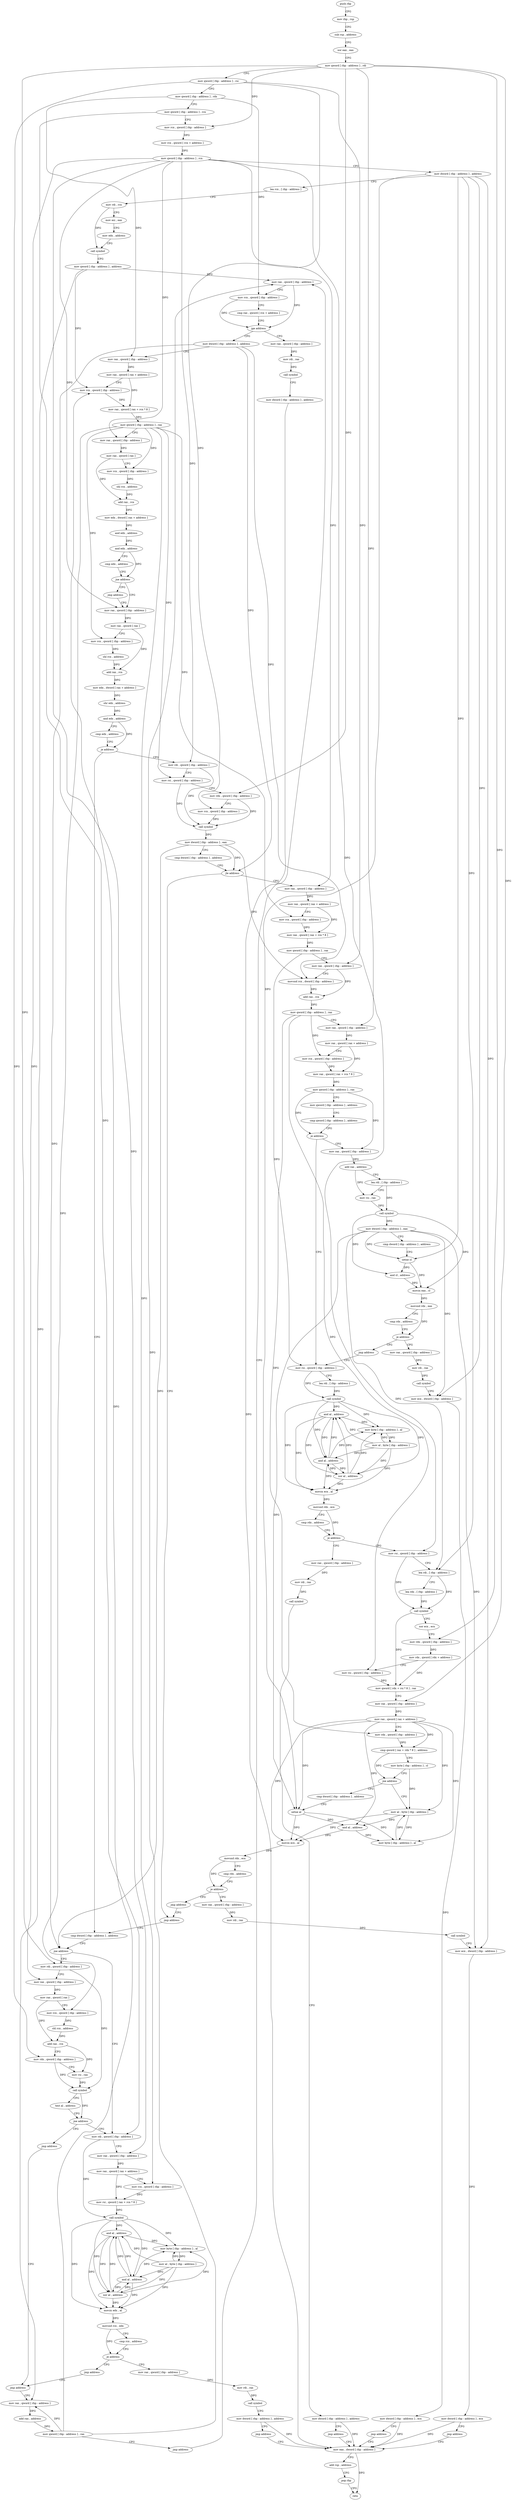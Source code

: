 digraph "func" {
"4302576" [label = "push rbp" ]
"4302577" [label = "mov rbp , rsp" ]
"4302580" [label = "sub rsp , address" ]
"4302587" [label = "xor eax , eax" ]
"4302589" [label = "mov qword [ rbp - address ] , rdi" ]
"4302593" [label = "mov qword [ rbp - address ] , rsi" ]
"4302597" [label = "mov qword [ rbp - address ] , rdx" ]
"4302601" [label = "mov qword [ rbp - address ] , rcx" ]
"4302605" [label = "mov rcx , qword [ rbp - address ]" ]
"4302609" [label = "mov rcx , qword [ rcx + address ]" ]
"4302616" [label = "mov qword [ rbp - address ] , rcx" ]
"4302620" [label = "mov dword [ rbp - address ] , address" ]
"4302627" [label = "lea rcx , [ rbp - address ]" ]
"4302631" [label = "mov rdi , rcx" ]
"4302634" [label = "mov esi , eax" ]
"4302636" [label = "mov edx , address" ]
"4302641" [label = "call symbol" ]
"4302646" [label = "mov qword [ rbp - address ] , address" ]
"4302654" [label = "mov rax , qword [ rbp - address ]" ]
"4303349" [label = "mov rax , qword [ rbp - address ]" ]
"4303353" [label = "mov rdi , rax" ]
"4303356" [label = "call symbol" ]
"4303361" [label = "mov dword [ rbp - address ] , address" ]
"4303368" [label = "mov eax , dword [ rbp - address ]" ]
"4302672" [label = "mov dword [ rbp - address ] , address" ]
"4302679" [label = "mov rax , qword [ rbp - address ]" ]
"4302683" [label = "mov rax , qword [ rax + address ]" ]
"4302687" [label = "mov rcx , qword [ rbp - address ]" ]
"4302691" [label = "mov rax , qword [ rax + rcx * 8 ]" ]
"4302695" [label = "mov qword [ rbp - address ] , rax" ]
"4302699" [label = "mov rax , qword [ rbp - address ]" ]
"4302703" [label = "mov rax , qword [ rax ]" ]
"4302706" [label = "mov rcx , qword [ rbp - address ]" ]
"4302710" [label = "shl rcx , address" ]
"4302714" [label = "add rax , rcx" ]
"4302717" [label = "mov edx , dword [ rax + address ]" ]
"4302720" [label = "and edx , address" ]
"4302726" [label = "and edx , address" ]
"4302729" [label = "cmp edx , address" ]
"4302732" [label = "jne address" ]
"4302743" [label = "mov rax , qword [ rbp - address ]" ]
"4302738" [label = "jmp address" ]
"4302747" [label = "mov rax , qword [ rax ]" ]
"4302750" [label = "mov rcx , qword [ rbp - address ]" ]
"4302754" [label = "shl rcx , address" ]
"4302758" [label = "add rax , rcx" ]
"4302761" [label = "mov edx , dword [ rax + address ]" ]
"4302764" [label = "shr edx , address" ]
"4302767" [label = "and edx , address" ]
"4302770" [label = "cmp edx , address" ]
"4302773" [label = "je address" ]
"4303186" [label = "cmp dword [ rbp - address ] , address" ]
"4302779" [label = "mov rdi , qword [ rbp - address ]" ]
"4303190" [label = "jne address" ]
"4303243" [label = "mov rdi , qword [ rbp - address ]" ]
"4303196" [label = "mov rdi , qword [ rbp - address ]" ]
"4302783" [label = "mov rsi , qword [ rbp - address ]" ]
"4302787" [label = "mov rdx , qword [ rbp - address ]" ]
"4302791" [label = "mov rcx , qword [ rbp - address ]" ]
"4302795" [label = "call symbol" ]
"4302800" [label = "mov dword [ rbp - address ] , eax" ]
"4302803" [label = "cmp dword [ rbp - address ] , address" ]
"4302807" [label = "jle address" ]
"4303181" [label = "jmp address" ]
"4302813" [label = "mov rax , qword [ rbp - address ]" ]
"4303247" [label = "mov rax , qword [ rbp - address ]" ]
"4303251" [label = "mov rax , qword [ rax + address ]" ]
"4303255" [label = "mov rcx , qword [ rbp - address ]" ]
"4303259" [label = "mov rsi , qword [ rax + rcx * 8 ]" ]
"4303263" [label = "call symbol" ]
"4303268" [label = "and al , address" ]
"4303270" [label = "mov byte [ rbp - address ] , al" ]
"4303273" [label = "mov al , byte [ rbp - address ]" ]
"4303276" [label = "xor al , address" ]
"4303278" [label = "and al , address" ]
"4303280" [label = "movzx edx , al" ]
"4303283" [label = "movsxd rcx , edx" ]
"4303286" [label = "cmp rcx , address" ]
"4303290" [label = "je address" ]
"4303320" [label = "jmp address" ]
"4303296" [label = "mov rax , qword [ rbp - address ]" ]
"4303200" [label = "mov rax , qword [ rbp - address ]" ]
"4303204" [label = "mov rax , qword [ rax ]" ]
"4303207" [label = "mov rcx , qword [ rbp - address ]" ]
"4303211" [label = "shl rcx , address" ]
"4303215" [label = "add rax , rcx" ]
"4303218" [label = "mov rdx , qword [ rbp - address ]" ]
"4303222" [label = "mov rsi , rax" ]
"4303225" [label = "call symbol" ]
"4303230" [label = "test al , address" ]
"4303232" [label = "jne address" ]
"4303238" [label = "jmp address" ]
"4302817" [label = "mov rax , qword [ rax + address ]" ]
"4302821" [label = "mov rcx , qword [ rbp - address ]" ]
"4302825" [label = "mov rax , qword [ rax + rcx * 8 ]" ]
"4302829" [label = "mov qword [ rbp - address ] , rax" ]
"4302833" [label = "mov rax , qword [ rbp - address ]" ]
"4302837" [label = "movsxd rcx , dword [ rbp - address ]" ]
"4302841" [label = "add rax , rcx" ]
"4302844" [label = "mov qword [ rbp - address ] , rax" ]
"4302851" [label = "mov rax , qword [ rbp - address ]" ]
"4302855" [label = "mov rax , qword [ rax + address ]" ]
"4302862" [label = "mov rcx , qword [ rbp - address ]" ]
"4302869" [label = "mov rax , qword [ rax + rcx * 8 ]" ]
"4302873" [label = "mov qword [ rbp - address ] , rax" ]
"4302877" [label = "mov qword [ rbp - address ] , address" ]
"4302885" [label = "cmp qword [ rbp - address ] , address" ]
"4302890" [label = "je address" ]
"4302975" [label = "mov rsi , qword [ rbp - address ]" ]
"4302896" [label = "mov rax , qword [ rbp - address ]" ]
"4303325" [label = "jmp address" ]
"4303300" [label = "mov rdi , rax" ]
"4303303" [label = "call symbol" ]
"4303308" [label = "mov dword [ rbp - address ] , address" ]
"4303315" [label = "jmp address" ]
"4302979" [label = "lea rdi , [ rbp - address ]" ]
"4302983" [label = "call symbol" ]
"4302988" [label = "and al , address" ]
"4302990" [label = "mov byte [ rbp - address ] , al" ]
"4302993" [label = "mov al , byte [ rbp - address ]" ]
"4302996" [label = "xor al , address" ]
"4302998" [label = "and al , address" ]
"4303000" [label = "movzx ecx , al" ]
"4303003" [label = "movsxd rdx , ecx" ]
"4303006" [label = "cmp rdx , address" ]
"4303010" [label = "je address" ]
"4303040" [label = "mov rsi , qword [ rbp - address ]" ]
"4303016" [label = "mov rax , qword [ rbp - address ]" ]
"4302900" [label = "add rax , address" ]
"4302906" [label = "lea rdi , [ rbp - address ]" ]
"4302910" [label = "mov rsi , rax" ]
"4302913" [label = "call symbol" ]
"4302918" [label = "mov dword [ rbp - address ] , eax" ]
"4302921" [label = "cmp dword [ rbp - address ] , address" ]
"4302925" [label = "setne cl" ]
"4302928" [label = "and cl , address" ]
"4302931" [label = "movzx eax , cl" ]
"4302934" [label = "movsxd rdx , eax" ]
"4302937" [label = "cmp rdx , address" ]
"4302941" [label = "je address" ]
"4302970" [label = "jmp address" ]
"4302947" [label = "mov rax , qword [ rbp - address ]" ]
"4303330" [label = "mov rax , qword [ rbp - address ]" ]
"4303371" [label = "add rsp , address" ]
"4303378" [label = "pop rbp" ]
"4303379" [label = "retn" ]
"4303044" [label = "lea rdi , [ rbp - address ]" ]
"4303048" [label = "lea rdx , [ rbp - address ]" ]
"4303052" [label = "call symbol" ]
"4303057" [label = "xor ecx , ecx" ]
"4303059" [label = "mov rdx , qword [ rbp - address ]" ]
"4303063" [label = "mov rdx , qword [ rdx + address ]" ]
"4303070" [label = "mov rsi , qword [ rbp - address ]" ]
"4303077" [label = "mov qword [ rdx + rsi * 8 ] , rax" ]
"4303081" [label = "mov rax , qword [ rbp - address ]" ]
"4303085" [label = "mov rax , qword [ rax + address ]" ]
"4303092" [label = "mov rdx , qword [ rbp - address ]" ]
"4303099" [label = "cmp qword [ rax + rdx * 8 ] , address" ]
"4303104" [label = "mov byte [ rbp - address ] , cl" ]
"4303110" [label = "jne address" ]
"4303129" [label = "mov al , byte [ rbp - address ]" ]
"4303116" [label = "cmp dword [ rbp - address ] , address" ]
"4303020" [label = "mov rdi , rax" ]
"4303023" [label = "call symbol" ]
"4303028" [label = "mov dword [ rbp - address ] , address" ]
"4303035" [label = "jmp address" ]
"4302951" [label = "mov rdi , rax" ]
"4302954" [label = "call symbol" ]
"4302959" [label = "mov ecx , dword [ rbp - address ]" ]
"4302962" [label = "mov dword [ rbp - address ] , ecx" ]
"4302965" [label = "jmp address" ]
"4303334" [label = "add rax , address" ]
"4303340" [label = "mov qword [ rbp - address ] , rax" ]
"4303344" [label = "jmp address" ]
"4303135" [label = "and al , address" ]
"4303137" [label = "movzx ecx , al" ]
"4303140" [label = "movsxd rdx , ecx" ]
"4303143" [label = "cmp rdx , address" ]
"4303147" [label = "je address" ]
"4303176" [label = "jmp address" ]
"4303153" [label = "mov rax , qword [ rbp - address ]" ]
"4303120" [label = "setne al" ]
"4303123" [label = "mov byte [ rbp - address ] , al" ]
"4302658" [label = "mov rcx , qword [ rbp - address ]" ]
"4302662" [label = "cmp rax , qword [ rcx + address ]" ]
"4302666" [label = "jge address" ]
"4303157" [label = "mov rdi , rax" ]
"4303160" [label = "call symbol" ]
"4303165" [label = "mov ecx , dword [ rbp - address ]" ]
"4303168" [label = "mov dword [ rbp - address ] , ecx" ]
"4303171" [label = "jmp address" ]
"4302576" -> "4302577" [ label = "CFG" ]
"4302577" -> "4302580" [ label = "CFG" ]
"4302580" -> "4302587" [ label = "CFG" ]
"4302587" -> "4302589" [ label = "CFG" ]
"4302589" -> "4302593" [ label = "CFG" ]
"4302589" -> "4302605" [ label = "DFG" ]
"4302589" -> "4302787" [ label = "DFG" ]
"4302589" -> "4303196" [ label = "DFG" ]
"4302589" -> "4302851" [ label = "DFG" ]
"4302589" -> "4303059" [ label = "DFG" ]
"4302589" -> "4303081" [ label = "DFG" ]
"4302593" -> "4302597" [ label = "CFG" ]
"4302593" -> "4302791" [ label = "DFG" ]
"4302593" -> "4303218" [ label = "DFG" ]
"4302593" -> "4302833" [ label = "DFG" ]
"4302597" -> "4302601" [ label = "CFG" ]
"4302597" -> "4302658" [ label = "DFG" ]
"4302597" -> "4302679" [ label = "DFG" ]
"4302601" -> "4302605" [ label = "CFG" ]
"4302601" -> "4303243" [ label = "DFG" ]
"4302605" -> "4302609" [ label = "DFG" ]
"4302609" -> "4302616" [ label = "DFG" ]
"4302616" -> "4302620" [ label = "CFG" ]
"4302616" -> "4302699" [ label = "DFG" ]
"4302616" -> "4302743" [ label = "DFG" ]
"4302616" -> "4302779" [ label = "DFG" ]
"4302616" -> "4303247" [ label = "DFG" ]
"4302616" -> "4303200" [ label = "DFG" ]
"4302616" -> "4302813" [ label = "DFG" ]
"4302616" -> "4303040" [ label = "DFG" ]
"4302620" -> "4302627" [ label = "CFG" ]
"4302620" -> "4302925" [ label = "DFG" ]
"4302620" -> "4302959" [ label = "DFG" ]
"4302620" -> "4303120" [ label = "DFG" ]
"4302620" -> "4303165" [ label = "DFG" ]
"4302620" -> "4303044" [ label = "DFG" ]
"4302627" -> "4302631" [ label = "CFG" ]
"4302631" -> "4302634" [ label = "CFG" ]
"4302631" -> "4302641" [ label = "DFG" ]
"4302634" -> "4302636" [ label = "CFG" ]
"4302636" -> "4302641" [ label = "CFG" ]
"4302641" -> "4302646" [ label = "CFG" ]
"4302646" -> "4302654" [ label = "DFG" ]
"4302646" -> "4302687" [ label = "DFG" ]
"4302646" -> "4303330" [ label = "DFG" ]
"4302654" -> "4302658" [ label = "CFG" ]
"4302654" -> "4302666" [ label = "DFG" ]
"4303349" -> "4303353" [ label = "DFG" ]
"4303353" -> "4303356" [ label = "DFG" ]
"4303356" -> "4303361" [ label = "CFG" ]
"4303361" -> "4303368" [ label = "DFG" ]
"4303368" -> "4303371" [ label = "CFG" ]
"4303368" -> "4303379" [ label = "DFG" ]
"4302672" -> "4302679" [ label = "CFG" ]
"4302672" -> "4303190" [ label = "DFG" ]
"4302672" -> "4302807" [ label = "DFG" ]
"4302672" -> "4302837" [ label = "DFG" ]
"4302679" -> "4302683" [ label = "DFG" ]
"4302683" -> "4302687" [ label = "CFG" ]
"4302683" -> "4302691" [ label = "DFG" ]
"4302687" -> "4302691" [ label = "DFG" ]
"4302691" -> "4302695" [ label = "DFG" ]
"4302695" -> "4302699" [ label = "CFG" ]
"4302695" -> "4302706" [ label = "DFG" ]
"4302695" -> "4302750" [ label = "DFG" ]
"4302695" -> "4302783" [ label = "DFG" ]
"4302695" -> "4303255" [ label = "DFG" ]
"4302695" -> "4303207" [ label = "DFG" ]
"4302695" -> "4302821" [ label = "DFG" ]
"4302699" -> "4302703" [ label = "DFG" ]
"4302703" -> "4302706" [ label = "CFG" ]
"4302703" -> "4302714" [ label = "DFG" ]
"4302706" -> "4302710" [ label = "DFG" ]
"4302710" -> "4302714" [ label = "DFG" ]
"4302714" -> "4302717" [ label = "DFG" ]
"4302717" -> "4302720" [ label = "DFG" ]
"4302720" -> "4302726" [ label = "DFG" ]
"4302726" -> "4302729" [ label = "CFG" ]
"4302726" -> "4302732" [ label = "DFG" ]
"4302729" -> "4302732" [ label = "CFG" ]
"4302732" -> "4302743" [ label = "CFG" ]
"4302732" -> "4302738" [ label = "CFG" ]
"4302743" -> "4302747" [ label = "DFG" ]
"4302738" -> "4302743" [ label = "CFG" ]
"4302747" -> "4302750" [ label = "CFG" ]
"4302747" -> "4302758" [ label = "DFG" ]
"4302750" -> "4302754" [ label = "DFG" ]
"4302754" -> "4302758" [ label = "DFG" ]
"4302758" -> "4302761" [ label = "DFG" ]
"4302761" -> "4302764" [ label = "DFG" ]
"4302764" -> "4302767" [ label = "DFG" ]
"4302767" -> "4302770" [ label = "CFG" ]
"4302767" -> "4302773" [ label = "DFG" ]
"4302770" -> "4302773" [ label = "CFG" ]
"4302773" -> "4303186" [ label = "CFG" ]
"4302773" -> "4302779" [ label = "CFG" ]
"4303186" -> "4303190" [ label = "CFG" ]
"4302779" -> "4302783" [ label = "CFG" ]
"4302779" -> "4302795" [ label = "DFG" ]
"4303190" -> "4303243" [ label = "CFG" ]
"4303190" -> "4303196" [ label = "CFG" ]
"4303243" -> "4303247" [ label = "CFG" ]
"4303243" -> "4303263" [ label = "DFG" ]
"4303196" -> "4303200" [ label = "CFG" ]
"4303196" -> "4303225" [ label = "DFG" ]
"4302783" -> "4302787" [ label = "CFG" ]
"4302783" -> "4302795" [ label = "DFG" ]
"4302787" -> "4302791" [ label = "CFG" ]
"4302787" -> "4302795" [ label = "DFG" ]
"4302791" -> "4302795" [ label = "DFG" ]
"4302795" -> "4302800" [ label = "DFG" ]
"4302800" -> "4302803" [ label = "CFG" ]
"4302800" -> "4303190" [ label = "DFG" ]
"4302800" -> "4302807" [ label = "DFG" ]
"4302800" -> "4302837" [ label = "DFG" ]
"4302803" -> "4302807" [ label = "CFG" ]
"4302807" -> "4303181" [ label = "CFG" ]
"4302807" -> "4302813" [ label = "CFG" ]
"4303181" -> "4303186" [ label = "CFG" ]
"4302813" -> "4302817" [ label = "DFG" ]
"4303247" -> "4303251" [ label = "DFG" ]
"4303251" -> "4303255" [ label = "CFG" ]
"4303251" -> "4303259" [ label = "DFG" ]
"4303255" -> "4303259" [ label = "DFG" ]
"4303259" -> "4303263" [ label = "DFG" ]
"4303263" -> "4303268" [ label = "DFG" ]
"4303263" -> "4303270" [ label = "DFG" ]
"4303263" -> "4303276" [ label = "DFG" ]
"4303263" -> "4303278" [ label = "DFG" ]
"4303263" -> "4303280" [ label = "DFG" ]
"4303268" -> "4303270" [ label = "DFG" ]
"4303268" -> "4303276" [ label = "DFG" ]
"4303268" -> "4303278" [ label = "DFG" ]
"4303268" -> "4303280" [ label = "DFG" ]
"4303270" -> "4303273" [ label = "DFG" ]
"4303273" -> "4303276" [ label = "DFG" ]
"4303273" -> "4303268" [ label = "DFG" ]
"4303273" -> "4303270" [ label = "DFG" ]
"4303273" -> "4303278" [ label = "DFG" ]
"4303273" -> "4303280" [ label = "DFG" ]
"4303276" -> "4303278" [ label = "DFG" ]
"4303276" -> "4303268" [ label = "DFG" ]
"4303276" -> "4303270" [ label = "DFG" ]
"4303276" -> "4303280" [ label = "DFG" ]
"4303278" -> "4303280" [ label = "DFG" ]
"4303278" -> "4303268" [ label = "DFG" ]
"4303278" -> "4303270" [ label = "DFG" ]
"4303278" -> "4303276" [ label = "DFG" ]
"4303280" -> "4303283" [ label = "DFG" ]
"4303283" -> "4303286" [ label = "CFG" ]
"4303283" -> "4303290" [ label = "DFG" ]
"4303286" -> "4303290" [ label = "CFG" ]
"4303290" -> "4303320" [ label = "CFG" ]
"4303290" -> "4303296" [ label = "CFG" ]
"4303320" -> "4303325" [ label = "CFG" ]
"4303296" -> "4303300" [ label = "DFG" ]
"4303200" -> "4303204" [ label = "DFG" ]
"4303204" -> "4303207" [ label = "CFG" ]
"4303204" -> "4303215" [ label = "DFG" ]
"4303207" -> "4303211" [ label = "DFG" ]
"4303211" -> "4303215" [ label = "DFG" ]
"4303215" -> "4303218" [ label = "CFG" ]
"4303215" -> "4303222" [ label = "DFG" ]
"4303218" -> "4303222" [ label = "CFG" ]
"4303218" -> "4303225" [ label = "DFG" ]
"4303222" -> "4303225" [ label = "DFG" ]
"4303225" -> "4303230" [ label = "CFG" ]
"4303225" -> "4303232" [ label = "DFG" ]
"4303230" -> "4303232" [ label = "CFG" ]
"4303232" -> "4303243" [ label = "CFG" ]
"4303232" -> "4303238" [ label = "CFG" ]
"4303238" -> "4303325" [ label = "CFG" ]
"4302817" -> "4302821" [ label = "CFG" ]
"4302817" -> "4302825" [ label = "DFG" ]
"4302821" -> "4302825" [ label = "DFG" ]
"4302825" -> "4302829" [ label = "DFG" ]
"4302829" -> "4302833" [ label = "CFG" ]
"4302829" -> "4302975" [ label = "DFG" ]
"4302833" -> "4302837" [ label = "CFG" ]
"4302833" -> "4302841" [ label = "DFG" ]
"4302837" -> "4302841" [ label = "DFG" ]
"4302841" -> "4302844" [ label = "DFG" ]
"4302844" -> "4302851" [ label = "CFG" ]
"4302844" -> "4302862" [ label = "DFG" ]
"4302844" -> "4303070" [ label = "DFG" ]
"4302844" -> "4303092" [ label = "DFG" ]
"4302851" -> "4302855" [ label = "DFG" ]
"4302855" -> "4302862" [ label = "CFG" ]
"4302855" -> "4302869" [ label = "DFG" ]
"4302862" -> "4302869" [ label = "DFG" ]
"4302869" -> "4302873" [ label = "DFG" ]
"4302873" -> "4302877" [ label = "CFG" ]
"4302873" -> "4302890" [ label = "DFG" ]
"4302873" -> "4302896" [ label = "DFG" ]
"4302877" -> "4302885" [ label = "CFG" ]
"4302885" -> "4302890" [ label = "CFG" ]
"4302890" -> "4302975" [ label = "CFG" ]
"4302890" -> "4302896" [ label = "CFG" ]
"4302975" -> "4302979" [ label = "CFG" ]
"4302975" -> "4302983" [ label = "DFG" ]
"4302896" -> "4302900" [ label = "DFG" ]
"4303325" -> "4303330" [ label = "CFG" ]
"4303300" -> "4303303" [ label = "DFG" ]
"4303303" -> "4303308" [ label = "CFG" ]
"4303308" -> "4303315" [ label = "CFG" ]
"4303308" -> "4303368" [ label = "DFG" ]
"4303315" -> "4303368" [ label = "CFG" ]
"4302979" -> "4302983" [ label = "DFG" ]
"4302983" -> "4302988" [ label = "DFG" ]
"4302983" -> "4302990" [ label = "DFG" ]
"4302983" -> "4302996" [ label = "DFG" ]
"4302983" -> "4302998" [ label = "DFG" ]
"4302983" -> "4303000" [ label = "DFG" ]
"4302988" -> "4302990" [ label = "DFG" ]
"4302988" -> "4302996" [ label = "DFG" ]
"4302988" -> "4302998" [ label = "DFG" ]
"4302988" -> "4303000" [ label = "DFG" ]
"4302990" -> "4302993" [ label = "DFG" ]
"4302993" -> "4302996" [ label = "DFG" ]
"4302993" -> "4302988" [ label = "DFG" ]
"4302993" -> "4302990" [ label = "DFG" ]
"4302993" -> "4302998" [ label = "DFG" ]
"4302993" -> "4303000" [ label = "DFG" ]
"4302996" -> "4302998" [ label = "DFG" ]
"4302996" -> "4302988" [ label = "DFG" ]
"4302996" -> "4302990" [ label = "DFG" ]
"4302996" -> "4303000" [ label = "DFG" ]
"4302998" -> "4303000" [ label = "DFG" ]
"4302998" -> "4302988" [ label = "DFG" ]
"4302998" -> "4302990" [ label = "DFG" ]
"4302998" -> "4302996" [ label = "DFG" ]
"4303000" -> "4303003" [ label = "DFG" ]
"4303003" -> "4303006" [ label = "CFG" ]
"4303003" -> "4303010" [ label = "DFG" ]
"4303006" -> "4303010" [ label = "CFG" ]
"4303010" -> "4303040" [ label = "CFG" ]
"4303010" -> "4303016" [ label = "CFG" ]
"4303040" -> "4303044" [ label = "CFG" ]
"4303040" -> "4303052" [ label = "DFG" ]
"4303016" -> "4303020" [ label = "DFG" ]
"4302900" -> "4302906" [ label = "CFG" ]
"4302900" -> "4302910" [ label = "DFG" ]
"4302906" -> "4302910" [ label = "CFG" ]
"4302906" -> "4302913" [ label = "DFG" ]
"4302910" -> "4302913" [ label = "DFG" ]
"4302913" -> "4302918" [ label = "DFG" ]
"4302913" -> "4302928" [ label = "DFG" ]
"4302913" -> "4302931" [ label = "DFG" ]
"4302918" -> "4302921" [ label = "CFG" ]
"4302918" -> "4302925" [ label = "DFG" ]
"4302918" -> "4302959" [ label = "DFG" ]
"4302918" -> "4303120" [ label = "DFG" ]
"4302918" -> "4303165" [ label = "DFG" ]
"4302918" -> "4303044" [ label = "DFG" ]
"4302921" -> "4302925" [ label = "CFG" ]
"4302925" -> "4302928" [ label = "DFG" ]
"4302925" -> "4302931" [ label = "DFG" ]
"4302928" -> "4302931" [ label = "DFG" ]
"4302931" -> "4302934" [ label = "DFG" ]
"4302934" -> "4302937" [ label = "CFG" ]
"4302934" -> "4302941" [ label = "DFG" ]
"4302937" -> "4302941" [ label = "CFG" ]
"4302941" -> "4302970" [ label = "CFG" ]
"4302941" -> "4302947" [ label = "CFG" ]
"4302970" -> "4302975" [ label = "CFG" ]
"4302947" -> "4302951" [ label = "DFG" ]
"4303330" -> "4303334" [ label = "DFG" ]
"4303371" -> "4303378" [ label = "CFG" ]
"4303378" -> "4303379" [ label = "CFG" ]
"4303044" -> "4303048" [ label = "CFG" ]
"4303044" -> "4303052" [ label = "DFG" ]
"4303048" -> "4303052" [ label = "DFG" ]
"4303052" -> "4303057" [ label = "CFG" ]
"4303052" -> "4303077" [ label = "DFG" ]
"4303057" -> "4303059" [ label = "CFG" ]
"4303059" -> "4303063" [ label = "DFG" ]
"4303063" -> "4303070" [ label = "CFG" ]
"4303063" -> "4303077" [ label = "DFG" ]
"4303070" -> "4303077" [ label = "DFG" ]
"4303077" -> "4303081" [ label = "CFG" ]
"4303081" -> "4303085" [ label = "DFG" ]
"4303085" -> "4303092" [ label = "CFG" ]
"4303085" -> "4303099" [ label = "DFG" ]
"4303085" -> "4303129" [ label = "DFG" ]
"4303085" -> "4303135" [ label = "DFG" ]
"4303085" -> "4303137" [ label = "DFG" ]
"4303085" -> "4303120" [ label = "DFG" ]
"4303085" -> "4303123" [ label = "DFG" ]
"4303092" -> "4303099" [ label = "DFG" ]
"4303099" -> "4303104" [ label = "CFG" ]
"4303099" -> "4303110" [ label = "DFG" ]
"4303104" -> "4303110" [ label = "CFG" ]
"4303104" -> "4303129" [ label = "DFG" ]
"4303110" -> "4303129" [ label = "CFG" ]
"4303110" -> "4303116" [ label = "CFG" ]
"4303129" -> "4303135" [ label = "DFG" ]
"4303129" -> "4303137" [ label = "DFG" ]
"4303129" -> "4303123" [ label = "DFG" ]
"4303116" -> "4303120" [ label = "CFG" ]
"4303020" -> "4303023" [ label = "DFG" ]
"4303023" -> "4303028" [ label = "CFG" ]
"4303028" -> "4303035" [ label = "CFG" ]
"4303028" -> "4303368" [ label = "DFG" ]
"4303035" -> "4303368" [ label = "CFG" ]
"4302951" -> "4302954" [ label = "DFG" ]
"4302954" -> "4302959" [ label = "CFG" ]
"4302959" -> "4302962" [ label = "DFG" ]
"4302962" -> "4302965" [ label = "CFG" ]
"4302962" -> "4303368" [ label = "DFG" ]
"4302965" -> "4303368" [ label = "CFG" ]
"4303334" -> "4303340" [ label = "DFG" ]
"4303340" -> "4303344" [ label = "CFG" ]
"4303340" -> "4302654" [ label = "DFG" ]
"4303340" -> "4302687" [ label = "DFG" ]
"4303340" -> "4303330" [ label = "DFG" ]
"4303344" -> "4302654" [ label = "CFG" ]
"4303135" -> "4303137" [ label = "DFG" ]
"4303135" -> "4303123" [ label = "DFG" ]
"4303137" -> "4303140" [ label = "DFG" ]
"4303140" -> "4303143" [ label = "CFG" ]
"4303140" -> "4303147" [ label = "DFG" ]
"4303143" -> "4303147" [ label = "CFG" ]
"4303147" -> "4303176" [ label = "CFG" ]
"4303147" -> "4303153" [ label = "CFG" ]
"4303176" -> "4303181" [ label = "CFG" ]
"4303153" -> "4303157" [ label = "DFG" ]
"4303120" -> "4303123" [ label = "DFG" ]
"4303120" -> "4303135" [ label = "DFG" ]
"4303120" -> "4303137" [ label = "DFG" ]
"4303123" -> "4303129" [ label = "DFG" ]
"4302658" -> "4302662" [ label = "CFG" ]
"4302658" -> "4302666" [ label = "DFG" ]
"4302662" -> "4302666" [ label = "CFG" ]
"4302666" -> "4303349" [ label = "CFG" ]
"4302666" -> "4302672" [ label = "CFG" ]
"4303157" -> "4303160" [ label = "DFG" ]
"4303160" -> "4303165" [ label = "CFG" ]
"4303165" -> "4303168" [ label = "DFG" ]
"4303168" -> "4303171" [ label = "CFG" ]
"4303168" -> "4303368" [ label = "DFG" ]
"4303171" -> "4303368" [ label = "CFG" ]
}
